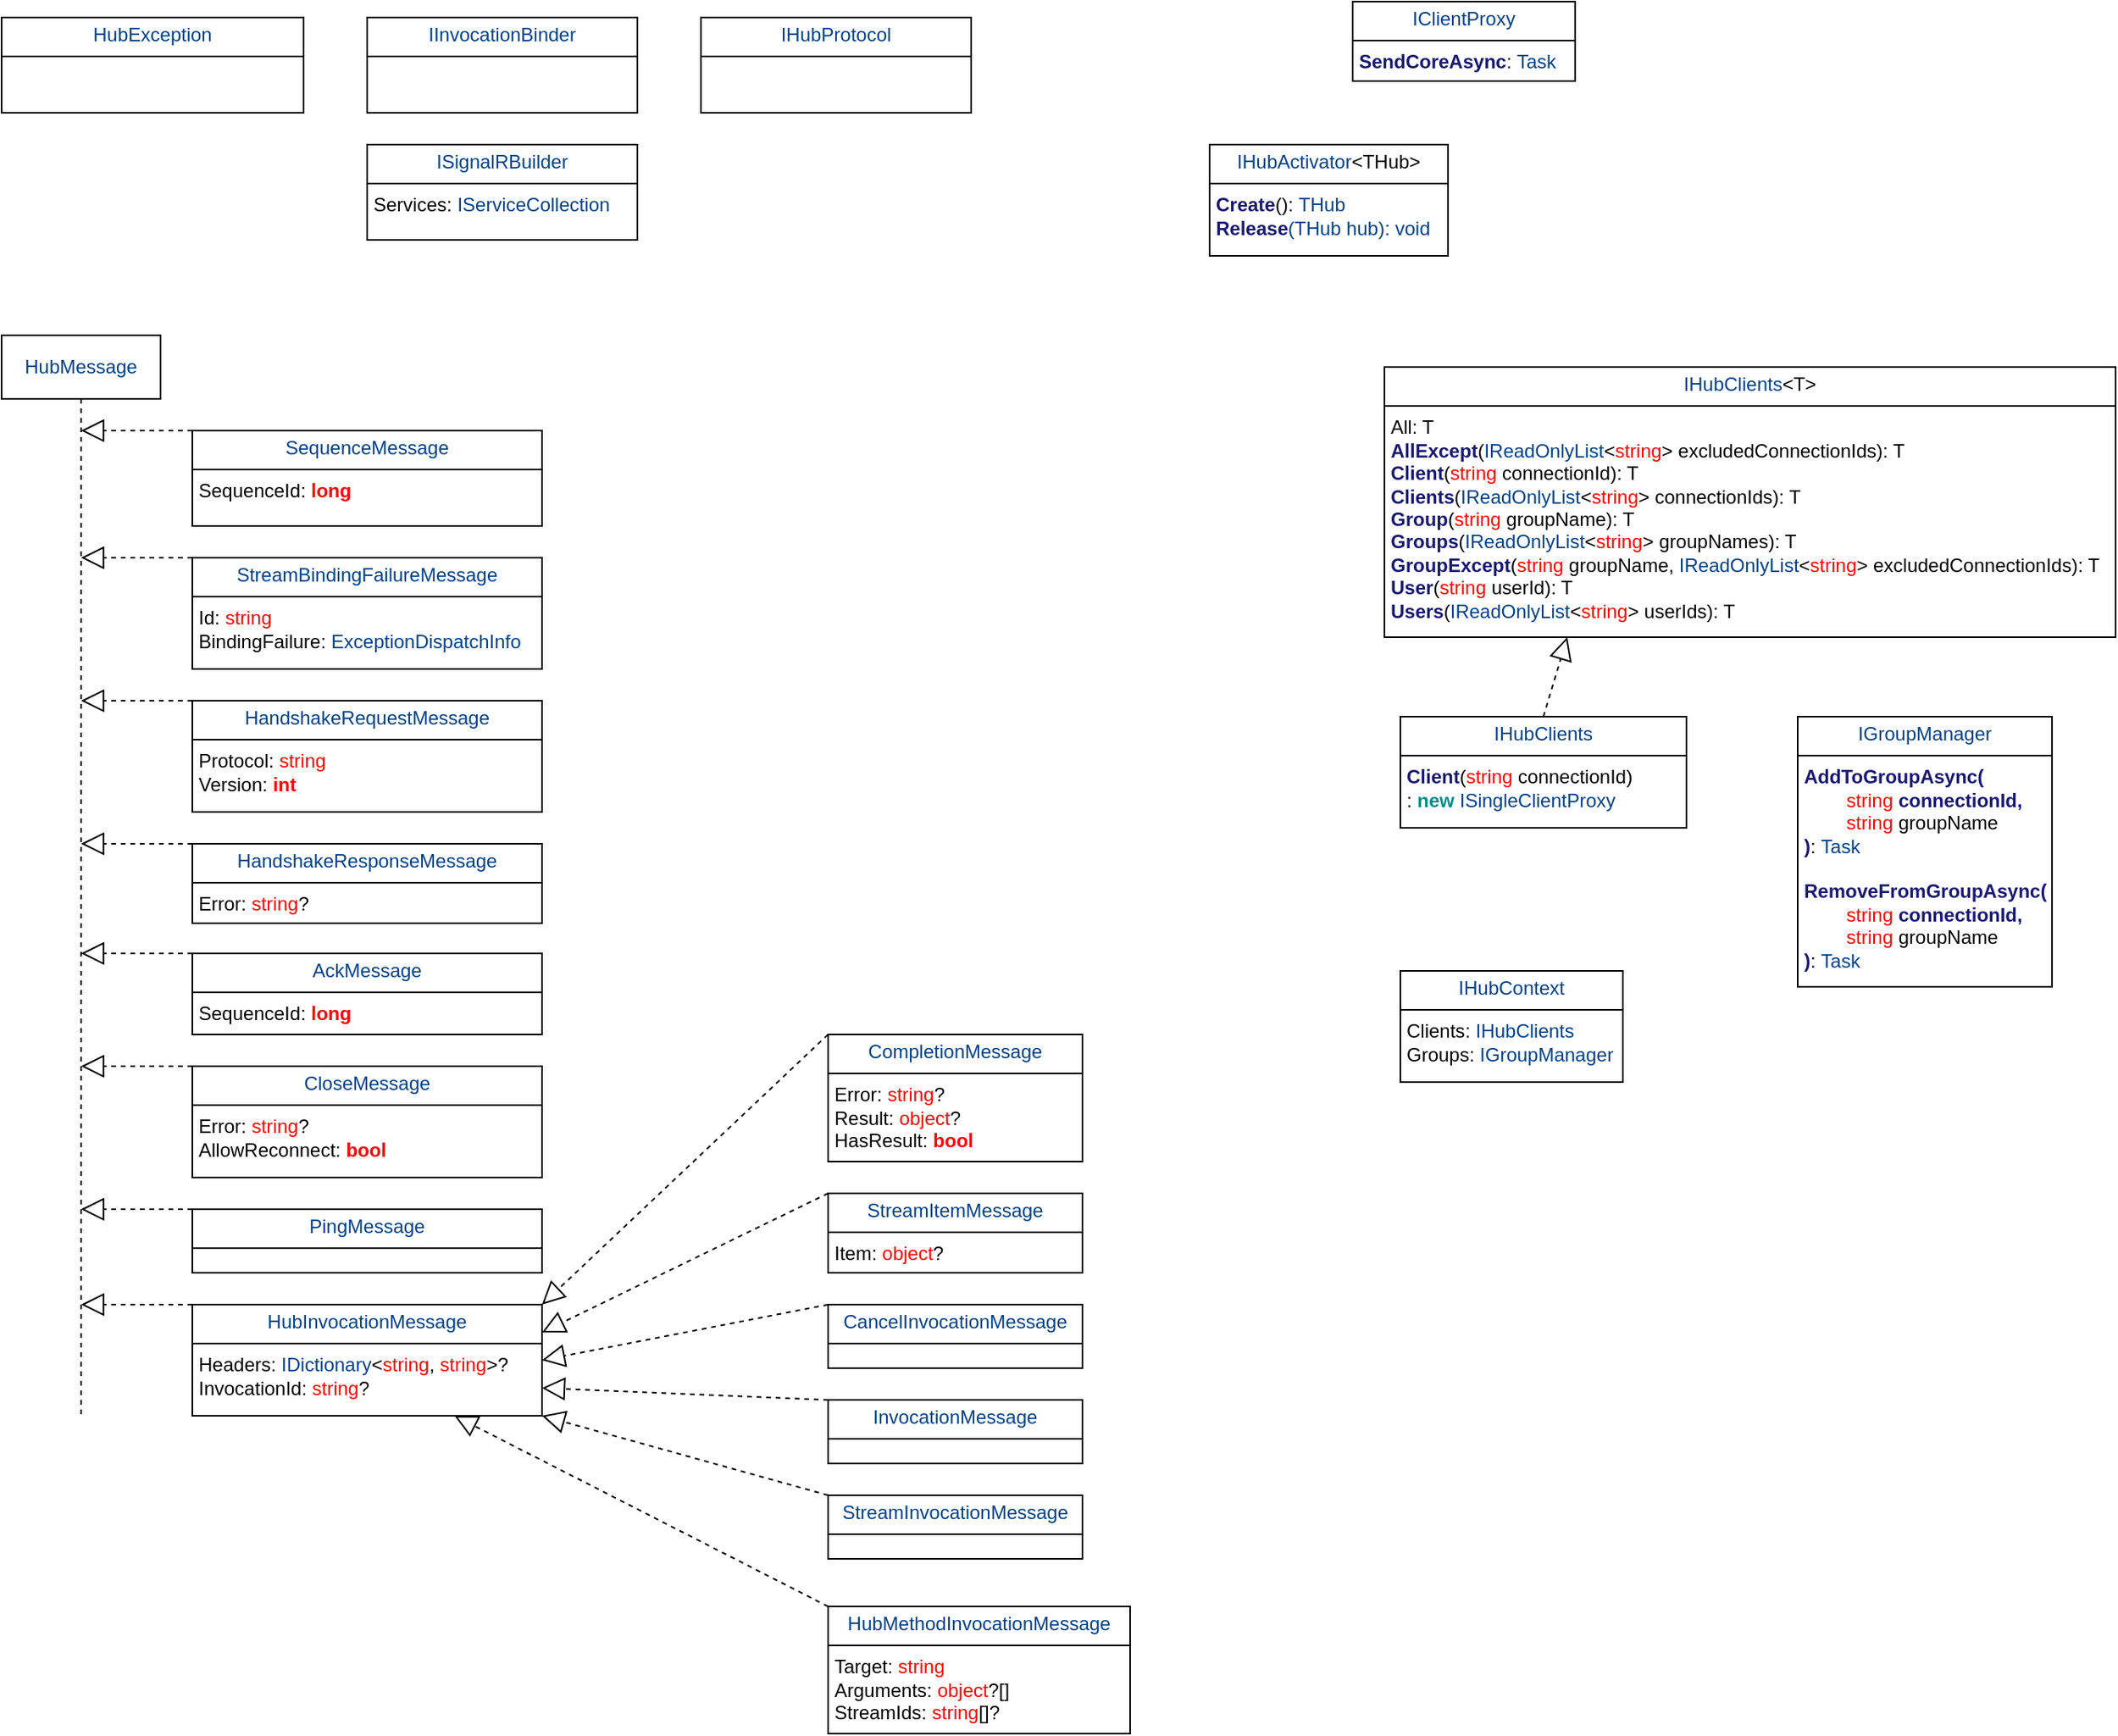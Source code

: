 <mxfile version="27.2.0">
  <diagram name="Страница — 1" id="9Awgk2yUdwYQPF8Ku4Ji">
    <mxGraphModel dx="733" dy="324" grid="1" gridSize="10" guides="1" tooltips="1" connect="1" arrows="1" fold="1" page="1" pageScale="1" pageWidth="827" pageHeight="1169" math="0" shadow="0">
      <root>
        <mxCell id="0" />
        <mxCell id="1" parent="0" />
        <mxCell id="z4W9p2VvrfBTkmwPdtWf-1" value="&lt;p style=&quot;margin:0px;margin-top:4px;text-align:center;&quot;&gt;&lt;span style=&quot;color: rgb(0, 64, 133); background-color: transparent; text-align: left;&quot;&gt;HubException&lt;/span&gt;&lt;/p&gt;&lt;hr size=&quot;1&quot; style=&quot;border-style:solid;&quot;&gt;&lt;p style=&quot;margin:0px;margin-left:4px;&quot;&gt;&lt;br&gt;&lt;/p&gt;" style="verticalAlign=top;align=left;overflow=fill;html=1;whiteSpace=wrap;" vertex="1" parent="1">
          <mxGeometry x="40" y="40" width="190" height="60" as="geometry" />
        </mxCell>
        <mxCell id="z4W9p2VvrfBTkmwPdtWf-2" value="&lt;p style=&quot;margin:0px;margin-top:4px;text-align:center;&quot;&gt;&lt;span style=&quot;color: rgb(0, 64, 133); background-color: transparent; text-align: left;&quot;&gt;IInvocationBinder&lt;/span&gt;&lt;/p&gt;&lt;hr size=&quot;1&quot; style=&quot;border-style:solid;&quot;&gt;&lt;p style=&quot;margin:0px;margin-left:4px;&quot;&gt;&lt;br&gt;&lt;/p&gt;" style="verticalAlign=top;align=left;overflow=fill;html=1;whiteSpace=wrap;" vertex="1" parent="1">
          <mxGeometry x="270" y="40" width="170" height="60" as="geometry" />
        </mxCell>
        <mxCell id="z4W9p2VvrfBTkmwPdtWf-3" value="&lt;p style=&quot;margin:0px;margin-top:4px;text-align:center;&quot;&gt;&lt;span style=&quot;color: rgb(0, 64, 133); background-color: transparent; text-align: left;&quot;&gt;ISignalRBuilder&lt;/span&gt;&lt;/p&gt;&lt;hr size=&quot;1&quot; style=&quot;border-style:solid;&quot;&gt;&lt;p style=&quot;margin:0px;margin-left:4px;&quot;&gt;Services:&amp;nbsp;&lt;span style=&quot;color: rgb(0, 64, 133); background-color: transparent;&quot;&gt;IServiceCollection&lt;/span&gt;&lt;/p&gt;" style="verticalAlign=top;align=left;overflow=fill;html=1;whiteSpace=wrap;" vertex="1" parent="1">
          <mxGeometry x="270" y="120" width="170" height="60" as="geometry" />
        </mxCell>
        <mxCell id="z4W9p2VvrfBTkmwPdtWf-7" value="&lt;p style=&quot;margin:0px;margin-top:4px;text-align:center;&quot;&gt;&lt;span style=&quot;color: rgb(0, 64, 133);&quot;&gt;CancelInvocationMessage&lt;/span&gt;&lt;/p&gt;&lt;hr size=&quot;1&quot; style=&quot;border-style:solid;&quot;&gt;&lt;p style=&quot;margin:0px;margin-left:4px;&quot;&gt;&lt;br&gt;&lt;/p&gt;" style="verticalAlign=top;align=left;overflow=fill;html=1;whiteSpace=wrap;" vertex="1" parent="1">
          <mxGeometry x="560" y="850" width="160" height="40" as="geometry" />
        </mxCell>
        <mxCell id="z4W9p2VvrfBTkmwPdtWf-15" value="&lt;p style=&quot;margin:0px;margin-top:4px;text-align:center;&quot;&gt;&lt;span style=&quot;color: rgb(0, 64, 133);&quot;&gt;HandshakeRequestMessage&lt;/span&gt;&lt;/p&gt;&lt;hr size=&quot;1&quot; style=&quot;border-style:solid;&quot;&gt;&lt;p style=&quot;margin:0px;margin-left:4px;&quot;&gt;&lt;span style=&quot;background-color: transparent; color: light-dark(rgb(0, 0, 0), rgb(255, 255, 255));&quot;&gt;Protocol&lt;/span&gt;:&amp;nbsp;&lt;span style=&quot;background-color: transparent; color: rgb(255, 0, 0);&quot;&gt;string&lt;/span&gt;&lt;/p&gt;&lt;p style=&quot;margin:0px;margin-left:4px;&quot;&gt;&lt;span style=&quot;background-color: transparent; color: light-dark(rgb(0, 0, 0), rgb(255, 255, 255));&quot;&gt;Version&lt;/span&gt;:&amp;nbsp;&lt;span style=&quot;color: rgb(255, 0, 0); font-weight: bold; background-color: transparent;&quot;&gt;int&lt;/span&gt;&lt;/p&gt;" style="verticalAlign=top;align=left;overflow=fill;html=1;whiteSpace=wrap;" vertex="1" parent="1">
          <mxGeometry x="160" y="470" width="220" height="70" as="geometry" />
        </mxCell>
        <mxCell id="z4W9p2VvrfBTkmwPdtWf-17" value="&lt;p style=&quot;margin:0px;margin-top:4px;text-align:center;&quot;&gt;&lt;span style=&quot;color: rgb(0, 64, 133);&quot;&gt;HandshakeResponseMessage&lt;/span&gt;&lt;/p&gt;&lt;hr size=&quot;1&quot; style=&quot;border-style:solid;&quot;&gt;&lt;p style=&quot;margin:0px;margin-left:4px;&quot;&gt;&lt;span style=&quot;background-color: transparent; color: light-dark(rgb(0, 0, 0), rgb(255, 255, 255));&quot;&gt;Error&lt;/span&gt;:&amp;nbsp;&lt;span style=&quot;background-color: transparent; color: rgb(255, 0, 0);&quot;&gt;string&lt;/span&gt;&lt;span style=&quot;background-color: transparent; color: light-dark(rgb(0, 0, 0), rgb(255, 255, 255));&quot;&gt;?&lt;/span&gt;&lt;/p&gt;&lt;p style=&quot;margin:0px;margin-left:4px;&quot;&gt;&lt;br&gt;&lt;/p&gt;" style="verticalAlign=top;align=left;overflow=fill;html=1;whiteSpace=wrap;" vertex="1" parent="1">
          <mxGeometry x="160" y="560" width="220" height="50" as="geometry" />
        </mxCell>
        <mxCell id="z4W9p2VvrfBTkmwPdtWf-19" value="&lt;p style=&quot;margin:0px;margin-top:4px;text-align:center;&quot;&gt;&lt;span style=&quot;color: rgb(0, 64, 133);&quot;&gt;HubMethodInvocationMessage&lt;/span&gt;&lt;/p&gt;&lt;hr size=&quot;1&quot; style=&quot;border-style:solid;&quot;&gt;&lt;p style=&quot;margin:0px;margin-left:4px;&quot;&gt;Target:&amp;nbsp;&lt;span style=&quot;color: rgb(255, 0, 0); background-color: transparent;&quot;&gt;string&lt;/span&gt;&lt;/p&gt;&lt;p style=&quot;margin:0px;margin-left:4px;&quot;&gt;&lt;span style=&quot;background-color: transparent;&quot;&gt;&lt;font style=&quot;color: rgb(0, 0, 0);&quot;&gt;Arguments:&amp;nbsp;&lt;/font&gt;&lt;/span&gt;&lt;span style=&quot;background-color: transparent; color: rgb(255, 0, 0);&quot;&gt;object&lt;/span&gt;&lt;span style=&quot;background-color: transparent; color: light-dark(rgb(0, 0, 0), rgb(255, 255, 255));&quot;&gt;?[]&lt;/span&gt;&lt;/p&gt;&lt;p style=&quot;margin:0px;margin-left:4px;&quot;&gt;StreamIds:&amp;nbsp;&lt;span style=&quot;background-color: transparent; color: light-dark(rgb(0, 0, 0), rgb(255, 255, 255));&quot;&gt;&lt;/span&gt;&lt;span style=&quot;background-color: transparent; color: rgb(255, 0, 0);&quot;&gt;string&lt;/span&gt;&lt;span style=&quot;background-color: transparent; color: light-dark(rgb(0, 0, 0), rgb(255, 255, 255));&quot;&gt;[]?&lt;/span&gt;&lt;/p&gt;" style="verticalAlign=top;align=left;overflow=fill;html=1;whiteSpace=wrap;" vertex="1" parent="1">
          <mxGeometry x="560" y="1040" width="190" height="80" as="geometry" />
        </mxCell>
        <mxCell id="z4W9p2VvrfBTkmwPdtWf-21" value="&lt;p style=&quot;margin:0px;margin-top:4px;text-align:center;&quot;&gt;&lt;span style=&quot;color: rgb(0, 64, 133);&quot;&gt;InvocationMessage&lt;/span&gt;&lt;/p&gt;&lt;hr size=&quot;1&quot; style=&quot;border-style:solid;&quot;&gt;&lt;p style=&quot;margin:0px;margin-left:4px;&quot;&gt;&lt;br&gt;&lt;/p&gt;" style="verticalAlign=top;align=left;overflow=fill;html=1;whiteSpace=wrap;" vertex="1" parent="1">
          <mxGeometry x="560" y="910" width="160" height="40" as="geometry" />
        </mxCell>
        <mxCell id="z4W9p2VvrfBTkmwPdtWf-27" value="&lt;p style=&quot;margin:0px;margin-top:4px;text-align:center;&quot;&gt;&lt;span style=&quot;color: rgb(0, 64, 133);&quot;&gt;SequenceMessage&lt;/span&gt;&lt;/p&gt;&lt;hr size=&quot;1&quot; style=&quot;border-style:solid;&quot;&gt;&lt;p style=&quot;margin:0px;margin-left:4px;&quot;&gt;&lt;span style=&quot;background-color: transparent; color: light-dark(rgb(0, 0, 0), rgb(255, 255, 255));&quot;&gt;SequenceId&lt;/span&gt;:&amp;nbsp;&lt;span style=&quot;color: rgb(255, 0, 0); font-weight: bold; background-color: transparent;&quot;&gt;long&lt;/span&gt;&lt;/p&gt;&lt;p style=&quot;margin:0px;margin-left:4px;&quot;&gt;&lt;br&gt;&lt;/p&gt;" style="verticalAlign=top;align=left;overflow=fill;html=1;whiteSpace=wrap;" vertex="1" parent="1">
          <mxGeometry x="160" y="300" width="220" height="60" as="geometry" />
        </mxCell>
        <mxCell id="z4W9p2VvrfBTkmwPdtWf-28" value="&lt;span style=&quot;color: rgb(0, 64, 133);&quot;&gt;HubMessage&lt;/span&gt;" style="shape=umlLifeline;perimeter=lifelinePerimeter;whiteSpace=wrap;html=1;container=1;dropTarget=0;collapsible=0;recursiveResize=0;outlineConnect=0;portConstraint=eastwest;newEdgeStyle={&quot;curved&quot;:0,&quot;rounded&quot;:0};" vertex="1" parent="1">
          <mxGeometry x="40" y="240" width="100" height="680" as="geometry" />
        </mxCell>
        <mxCell id="z4W9p2VvrfBTkmwPdtWf-29" value="" style="endArrow=block;dashed=1;endFill=0;endSize=12;html=1;rounded=0;exitX=0;exitY=0;exitDx=0;exitDy=0;" edge="1" parent="1" source="z4W9p2VvrfBTkmwPdtWf-27" target="z4W9p2VvrfBTkmwPdtWf-28">
          <mxGeometry width="160" relative="1" as="geometry">
            <mxPoint x="320" y="510" as="sourcePoint" />
            <mxPoint x="480" y="510" as="targetPoint" />
          </mxGeometry>
        </mxCell>
        <mxCell id="z4W9p2VvrfBTkmwPdtWf-30" value="&lt;p style=&quot;margin:0px;margin-top:4px;text-align:center;&quot;&gt;&lt;span style=&quot;color: rgb(0, 64, 133);&quot;&gt;StreamBindingFailureMessage&lt;/span&gt;&lt;/p&gt;&lt;hr size=&quot;1&quot; style=&quot;border-style:solid;&quot;&gt;&lt;p style=&quot;margin:0px;margin-left:4px;&quot;&gt;&lt;span style=&quot;background-color: transparent; color: light-dark(rgb(0, 0, 0), rgb(255, 255, 255));&quot;&gt;Id&lt;/span&gt;:&amp;nbsp;&lt;span style=&quot;color: rgb(255, 0, 0); background-color: transparent;&quot;&gt;string&lt;/span&gt;&lt;/p&gt;&lt;p style=&quot;margin:0px;margin-left:4px;&quot;&gt;BindingFailure:&amp;nbsp;&lt;span style=&quot;color: rgb(0, 64, 133); background-color: transparent;&quot;&gt;ExceptionDispatchInfo&lt;/span&gt;&lt;/p&gt;" style="verticalAlign=top;align=left;overflow=fill;html=1;whiteSpace=wrap;" vertex="1" parent="1">
          <mxGeometry x="160" y="380" width="220" height="70" as="geometry" />
        </mxCell>
        <mxCell id="z4W9p2VvrfBTkmwPdtWf-31" value="" style="endArrow=block;dashed=1;endFill=0;endSize=12;html=1;rounded=0;exitX=0;exitY=0;exitDx=0;exitDy=0;" edge="1" parent="1" source="z4W9p2VvrfBTkmwPdtWf-30" target="z4W9p2VvrfBTkmwPdtWf-28">
          <mxGeometry width="160" relative="1" as="geometry">
            <mxPoint x="50" y="460" as="sourcePoint" />
            <mxPoint x="-20" y="460" as="targetPoint" />
          </mxGeometry>
        </mxCell>
        <mxCell id="z4W9p2VvrfBTkmwPdtWf-33" value="&lt;p style=&quot;margin:0px;margin-top:4px;text-align:center;&quot;&gt;&lt;span style=&quot;color: rgb(0, 64, 133);&quot;&gt;StreamInvocationMessage&lt;/span&gt;&lt;/p&gt;&lt;hr size=&quot;1&quot; style=&quot;border-style:solid;&quot;&gt;&lt;p style=&quot;margin:0px;margin-left:4px;&quot;&gt;&lt;br&gt;&lt;/p&gt;" style="verticalAlign=top;align=left;overflow=fill;html=1;whiteSpace=wrap;" vertex="1" parent="1">
          <mxGeometry x="560" y="970" width="160" height="40" as="geometry" />
        </mxCell>
        <mxCell id="z4W9p2VvrfBTkmwPdtWf-35" value="&lt;p style=&quot;margin:0px;margin-top:4px;text-align:center;&quot;&gt;&lt;span style=&quot;color: rgb(0, 64, 133);&quot;&gt;StreamItemMessage&lt;/span&gt;&lt;/p&gt;&lt;hr size=&quot;1&quot; style=&quot;border-style:solid;&quot;&gt;&lt;p style=&quot;margin:0px;margin-left:4px;&quot;&gt;&lt;span style=&quot;background-color: transparent; color: light-dark(rgb(0, 0, 0), rgb(255, 255, 255));&quot;&gt;Item&lt;/span&gt;:&amp;nbsp;&lt;span style=&quot;background-color: transparent; color: rgb(255, 0, 0);&quot;&gt;object&lt;/span&gt;&lt;span style=&quot;background-color: transparent; color: light-dark(rgb(0, 0, 0), rgb(255, 255, 255));&quot;&gt;?&lt;/span&gt;&lt;/p&gt;&lt;p style=&quot;margin:0px;margin-left:4px;&quot;&gt;&lt;br&gt;&lt;/p&gt;" style="verticalAlign=top;align=left;overflow=fill;html=1;whiteSpace=wrap;" vertex="1" parent="1">
          <mxGeometry x="560" y="780" width="160" height="50" as="geometry" />
        </mxCell>
        <mxCell id="z4W9p2VvrfBTkmwPdtWf-37" value="" style="endArrow=block;dashed=1;endFill=0;endSize=12;html=1;rounded=0;exitX=0;exitY=0;exitDx=0;exitDy=0;" edge="1" parent="1" source="z4W9p2VvrfBTkmwPdtWf-15" target="z4W9p2VvrfBTkmwPdtWf-28">
          <mxGeometry width="160" relative="1" as="geometry">
            <mxPoint x="60" y="580" as="sourcePoint" />
            <mxPoint x="-10" y="580" as="targetPoint" />
          </mxGeometry>
        </mxCell>
        <mxCell id="z4W9p2VvrfBTkmwPdtWf-38" value="" style="endArrow=block;dashed=1;endFill=0;endSize=12;html=1;rounded=0;exitX=0;exitY=0;exitDx=0;exitDy=0;" edge="1" parent="1" source="z4W9p2VvrfBTkmwPdtWf-17" target="z4W9p2VvrfBTkmwPdtWf-28">
          <mxGeometry width="160" relative="1" as="geometry">
            <mxPoint x="30" y="600" as="sourcePoint" />
            <mxPoint x="-40" y="600" as="targetPoint" />
          </mxGeometry>
        </mxCell>
        <mxCell id="z4W9p2VvrfBTkmwPdtWf-39" value="&lt;p style=&quot;margin:0px;margin-top:4px;text-align:center;&quot;&gt;&lt;span style=&quot;color: rgb(0, 64, 133); background-color: transparent; text-align: left;&quot;&gt;AckMessage&lt;/span&gt;&lt;/p&gt;&lt;hr size=&quot;1&quot; style=&quot;border-style:solid;&quot;&gt;&lt;p style=&quot;margin:0px;margin-left:4px;&quot;&gt;&lt;span style=&quot;background-color: transparent; color: light-dark(rgb(0, 0, 0), rgb(255, 255, 255));&quot;&gt;SequenceId&lt;/span&gt;:&amp;nbsp;&lt;span style=&quot;color: rgb(255, 0, 0); font-weight: bold; background-color: transparent;&quot;&gt;long&lt;/span&gt;&lt;/p&gt;" style="verticalAlign=top;align=left;overflow=fill;html=1;whiteSpace=wrap;" vertex="1" parent="1">
          <mxGeometry x="160" y="629" width="220" height="51" as="geometry" />
        </mxCell>
        <mxCell id="z4W9p2VvrfBTkmwPdtWf-40" value="" style="endArrow=block;dashed=1;endFill=0;endSize=12;html=1;rounded=0;exitX=0;exitY=0;exitDx=0;exitDy=0;" edge="1" parent="1" source="z4W9p2VvrfBTkmwPdtWf-39" target="z4W9p2VvrfBTkmwPdtWf-28">
          <mxGeometry width="160" relative="1" as="geometry">
            <mxPoint x="-20" y="650" as="sourcePoint" />
            <mxPoint x="-90" y="650" as="targetPoint" />
          </mxGeometry>
        </mxCell>
        <mxCell id="z4W9p2VvrfBTkmwPdtWf-41" value="&lt;p style=&quot;margin:0px;margin-top:4px;text-align:center;&quot;&gt;&lt;span style=&quot;color: rgb(0, 64, 133);&quot;&gt;CloseMessage&lt;/span&gt;&lt;/p&gt;&lt;hr size=&quot;1&quot; style=&quot;border-style:solid;&quot;&gt;&lt;p style=&quot;margin:0px;margin-left:4px;&quot;&gt;Error:&amp;nbsp;&lt;span style=&quot;background-color: transparent; color: rgb(255, 0, 0);&quot;&gt;string&lt;/span&gt;&lt;span style=&quot;background-color: transparent; color: light-dark(rgb(0, 0, 0), rgb(255, 255, 255));&quot;&gt;?&lt;/span&gt;&lt;/p&gt;&lt;p style=&quot;margin:0px;margin-left:4px;&quot;&gt;AllowReconnect:&amp;nbsp;&lt;span style=&quot;background-color: transparent; color: light-dark(rgb(0, 0, 0), rgb(255, 255, 255));&quot;&gt;&lt;/span&gt;&lt;span style=&quot;color: rgb(255, 0, 0); font-weight: bold; background-color: transparent;&quot;&gt;bool&lt;/span&gt;&lt;/p&gt;" style="verticalAlign=top;align=left;overflow=fill;html=1;whiteSpace=wrap;" vertex="1" parent="1">
          <mxGeometry x="160" y="700" width="220" height="70" as="geometry" />
        </mxCell>
        <mxCell id="z4W9p2VvrfBTkmwPdtWf-42" value="" style="endArrow=block;dashed=1;endFill=0;endSize=12;html=1;rounded=0;exitX=0;exitY=0;exitDx=0;exitDy=0;" edge="1" parent="1" source="z4W9p2VvrfBTkmwPdtWf-41" target="z4W9p2VvrfBTkmwPdtWf-28">
          <mxGeometry width="160" relative="1" as="geometry">
            <mxPoint x="30" y="770" as="sourcePoint" />
            <mxPoint x="-40" y="770" as="targetPoint" />
          </mxGeometry>
        </mxCell>
        <mxCell id="z4W9p2VvrfBTkmwPdtWf-43" value="&lt;p style=&quot;margin:0px;margin-top:4px;text-align:center;&quot;&gt;&lt;span style=&quot;color: rgb(0, 64, 133);&quot;&gt;PingMessage&lt;/span&gt;&lt;/p&gt;&lt;hr size=&quot;1&quot; style=&quot;border-style:solid;&quot;&gt;&lt;p style=&quot;margin:0px;margin-left:4px;&quot;&gt;&lt;br&gt;&lt;/p&gt;" style="verticalAlign=top;align=left;overflow=fill;html=1;whiteSpace=wrap;" vertex="1" parent="1">
          <mxGeometry x="160" y="790" width="220" height="40" as="geometry" />
        </mxCell>
        <mxCell id="z4W9p2VvrfBTkmwPdtWf-44" value="" style="endArrow=block;dashed=1;endFill=0;endSize=12;html=1;rounded=0;exitX=0;exitY=0;exitDx=0;exitDy=0;" edge="1" parent="1" source="z4W9p2VvrfBTkmwPdtWf-43" target="z4W9p2VvrfBTkmwPdtWf-28">
          <mxGeometry width="160" relative="1" as="geometry">
            <mxPoint y="810" as="sourcePoint" />
            <mxPoint x="100" y="790" as="targetPoint" />
          </mxGeometry>
        </mxCell>
        <mxCell id="z4W9p2VvrfBTkmwPdtWf-46" value="&lt;p style=&quot;margin:0px;margin-top:4px;text-align:center;&quot;&gt;&lt;span style=&quot;color: rgb(0, 64, 133);&quot;&gt;HubInvocationMessage&lt;/span&gt;&lt;/p&gt;&lt;hr size=&quot;1&quot; style=&quot;border-style:solid;&quot;&gt;&lt;p style=&quot;margin:0px;margin-left:4px;&quot;&gt;Headers:&amp;nbsp;&lt;span style=&quot;background-color: transparent; color: rgb(0, 64, 133);&quot;&gt;IDictionary&lt;/span&gt;&lt;span style=&quot;background-color: transparent; color: light-dark(rgb(0, 0, 0), rgb(255, 255, 255));&quot;&gt;&amp;lt;&lt;/span&gt;&lt;span style=&quot;background-color: transparent; color: rgb(255, 0, 0);&quot;&gt;string&lt;/span&gt;&lt;span style=&quot;background-color: transparent; color: light-dark(rgb(0, 0, 0), rgb(255, 255, 255));&quot;&gt;, &lt;/span&gt;&lt;span style=&quot;background-color: transparent; color: rgb(255, 0, 0);&quot;&gt;string&lt;/span&gt;&lt;span style=&quot;background-color: transparent; color: light-dark(rgb(0, 0, 0), rgb(255, 255, 255));&quot;&gt;&amp;gt;?&lt;/span&gt;&lt;/p&gt;&lt;p style=&quot;margin:0px;margin-left:4px;&quot;&gt;InvocationId:&amp;nbsp;&lt;span style=&quot;background-color: transparent; color: light-dark(rgb(0, 0, 0), rgb(255, 255, 255));&quot;&gt;&lt;/span&gt;&lt;span style=&quot;background-color: transparent; color: rgb(255, 0, 0);&quot;&gt;string&lt;/span&gt;&lt;span style=&quot;background-color: transparent; color: light-dark(rgb(0, 0, 0), rgb(255, 255, 255));&quot;&gt;?&lt;/span&gt;&lt;/p&gt;" style="verticalAlign=top;align=left;overflow=fill;html=1;whiteSpace=wrap;" vertex="1" parent="1">
          <mxGeometry x="160" y="850" width="220" height="70" as="geometry" />
        </mxCell>
        <mxCell id="z4W9p2VvrfBTkmwPdtWf-47" value="" style="endArrow=block;dashed=1;endFill=0;endSize=12;html=1;rounded=0;exitX=0;exitY=0;exitDx=0;exitDy=0;" edge="1" parent="1" source="z4W9p2VvrfBTkmwPdtWf-46" target="z4W9p2VvrfBTkmwPdtWf-28">
          <mxGeometry width="160" relative="1" as="geometry">
            <mxPoint x="160" y="1010" as="sourcePoint" />
            <mxPoint x="90" y="1010" as="targetPoint" />
          </mxGeometry>
        </mxCell>
        <mxCell id="z4W9p2VvrfBTkmwPdtWf-48" value="&lt;p style=&quot;margin:0px;margin-top:4px;text-align:center;&quot;&gt;&lt;span style=&quot;color: rgb(0, 64, 133);&quot;&gt;CompletionMessage&lt;/span&gt;&lt;/p&gt;&lt;hr size=&quot;1&quot; style=&quot;border-style:solid;&quot;&gt;&lt;p style=&quot;margin:0px;margin-left:4px;&quot;&gt;Error:&amp;nbsp;&lt;span style=&quot;background-color: transparent; color: rgb(255, 0, 0);&quot;&gt;string&lt;/span&gt;&lt;span style=&quot;background-color: transparent; color: light-dark(rgb(0, 0, 0), rgb(255, 255, 255));&quot;&gt;?&lt;/span&gt;&lt;/p&gt;&lt;p style=&quot;margin:0px;margin-left:4px;&quot;&gt;Result:&amp;nbsp;&lt;span style=&quot;background-color: transparent; color: light-dark(rgb(0, 0, 0), rgb(255, 255, 255));&quot;&gt;&lt;/span&gt;&lt;span style=&quot;background-color: transparent; color: rgb(255, 0, 0);&quot;&gt;object&lt;/span&gt;&lt;span style=&quot;background-color: transparent; color: light-dark(rgb(0, 0, 0), rgb(255, 255, 255));&quot;&gt;?&lt;/span&gt;&lt;/p&gt;&lt;p style=&quot;margin:0px;margin-left:4px;&quot;&gt;HasResult:&amp;nbsp;&lt;span style=&quot;background-color: transparent; color: light-dark(rgb(0, 0, 0), rgb(255, 255, 255));&quot;&gt;&lt;/span&gt;&lt;span style=&quot;color: rgb(255, 0, 0); font-weight: bold; background-color: transparent;&quot;&gt;bool&lt;/span&gt;&lt;/p&gt;" style="verticalAlign=top;align=left;overflow=fill;html=1;whiteSpace=wrap;" vertex="1" parent="1">
          <mxGeometry x="560" y="680" width="160" height="80" as="geometry" />
        </mxCell>
        <mxCell id="z4W9p2VvrfBTkmwPdtWf-49" value="" style="endArrow=block;dashed=1;endFill=0;endSize=12;html=1;rounded=0;exitX=0;exitY=0;exitDx=0;exitDy=0;entryX=1;entryY=0;entryDx=0;entryDy=0;" edge="1" parent="1" source="z4W9p2VvrfBTkmwPdtWf-48" target="z4W9p2VvrfBTkmwPdtWf-46">
          <mxGeometry width="160" relative="1" as="geometry">
            <mxPoint x="600" y="700" as="sourcePoint" />
            <mxPoint x="530" y="700" as="targetPoint" />
          </mxGeometry>
        </mxCell>
        <mxCell id="z4W9p2VvrfBTkmwPdtWf-50" value="" style="endArrow=block;dashed=1;endFill=0;endSize=12;html=1;rounded=0;exitX=0;exitY=0;exitDx=0;exitDy=0;entryX=1;entryY=0.25;entryDx=0;entryDy=0;" edge="1" parent="1" source="z4W9p2VvrfBTkmwPdtWf-35" target="z4W9p2VvrfBTkmwPdtWf-46">
          <mxGeometry width="160" relative="1" as="geometry">
            <mxPoint x="630" y="900" as="sourcePoint" />
            <mxPoint x="450" y="1070" as="targetPoint" />
          </mxGeometry>
        </mxCell>
        <mxCell id="z4W9p2VvrfBTkmwPdtWf-51" value="" style="endArrow=block;dashed=1;endFill=0;endSize=12;html=1;rounded=0;exitX=0;exitY=0;exitDx=0;exitDy=0;entryX=1;entryY=0.5;entryDx=0;entryDy=0;" edge="1" parent="1" source="z4W9p2VvrfBTkmwPdtWf-7" target="z4W9p2VvrfBTkmwPdtWf-46">
          <mxGeometry width="160" relative="1" as="geometry">
            <mxPoint x="640" y="950" as="sourcePoint" />
            <mxPoint x="460" y="1020" as="targetPoint" />
          </mxGeometry>
        </mxCell>
        <mxCell id="z4W9p2VvrfBTkmwPdtWf-52" value="" style="endArrow=block;dashed=1;endFill=0;endSize=12;html=1;rounded=0;exitX=0;exitY=0;exitDx=0;exitDy=0;entryX=1;entryY=0.75;entryDx=0;entryDy=0;" edge="1" parent="1" source="z4W9p2VvrfBTkmwPdtWf-21" target="z4W9p2VvrfBTkmwPdtWf-46">
          <mxGeometry width="160" relative="1" as="geometry">
            <mxPoint x="610" y="970" as="sourcePoint" />
            <mxPoint x="430" y="988" as="targetPoint" />
          </mxGeometry>
        </mxCell>
        <mxCell id="z4W9p2VvrfBTkmwPdtWf-53" value="" style="endArrow=block;dashed=1;endFill=0;endSize=12;html=1;rounded=0;exitX=0;exitY=0;exitDx=0;exitDy=0;entryX=1;entryY=1;entryDx=0;entryDy=0;" edge="1" parent="1" source="z4W9p2VvrfBTkmwPdtWf-33" target="z4W9p2VvrfBTkmwPdtWf-46">
          <mxGeometry width="160" relative="1" as="geometry">
            <mxPoint x="580" y="1025" as="sourcePoint" />
            <mxPoint x="400" y="1000" as="targetPoint" />
          </mxGeometry>
        </mxCell>
        <mxCell id="z4W9p2VvrfBTkmwPdtWf-54" value="" style="endArrow=block;dashed=1;endFill=0;endSize=12;html=1;rounded=0;exitX=0;exitY=0;exitDx=0;exitDy=0;entryX=0.75;entryY=1;entryDx=0;entryDy=0;" edge="1" parent="1" source="z4W9p2VvrfBTkmwPdtWf-19" target="z4W9p2VvrfBTkmwPdtWf-46">
          <mxGeometry width="160" relative="1" as="geometry">
            <mxPoint x="530" y="1160" as="sourcePoint" />
            <mxPoint x="350" y="1110" as="targetPoint" />
          </mxGeometry>
        </mxCell>
        <mxCell id="z4W9p2VvrfBTkmwPdtWf-55" value="&lt;p style=&quot;margin:0px;margin-top:4px;text-align:center;&quot;&gt;&lt;span style=&quot;color: rgb(0, 64, 133);&quot;&gt;IHubProtocol&lt;/span&gt;&lt;/p&gt;&lt;hr size=&quot;1&quot; style=&quot;border-style:solid;&quot;&gt;&lt;p style=&quot;margin:0px;margin-left:4px;&quot;&gt;&lt;br&gt;&lt;/p&gt;" style="verticalAlign=top;align=left;overflow=fill;html=1;whiteSpace=wrap;" vertex="1" parent="1">
          <mxGeometry x="480" y="40" width="170" height="60" as="geometry" />
        </mxCell>
        <mxCell id="z4W9p2VvrfBTkmwPdtWf-56" value="&lt;p style=&quot;margin:0px;margin-top:4px;text-align:center;&quot;&gt;&lt;span style=&quot;color: rgb(0, 64, 133);&quot;&gt;IClientProxy&lt;/span&gt;&lt;/p&gt;&lt;hr size=&quot;1&quot; style=&quot;border-style:solid;&quot;&gt;&lt;p style=&quot;margin:0px;margin-left:4px;&quot;&gt;&lt;span style=&quot;color: rgb(25, 25, 112); font-weight: bold; background-color: transparent;&quot;&gt;SendCoreAsync&lt;/span&gt;:&amp;nbsp;&lt;span style=&quot;color: rgb(0, 64, 133); background-color: transparent;&quot;&gt;Task&lt;/span&gt;&lt;/p&gt;" style="verticalAlign=top;align=left;overflow=fill;html=1;whiteSpace=wrap;" vertex="1" parent="1">
          <mxGeometry x="890" y="30" width="140" height="50" as="geometry" />
        </mxCell>
        <mxCell id="z4W9p2VvrfBTkmwPdtWf-57" value="&lt;p style=&quot;margin:0px;margin-top:4px;text-align:center;&quot;&gt;&lt;span style=&quot;color: rgb(0, 64, 133);&quot;&gt;IGroupManager&lt;/span&gt;&lt;/p&gt;&lt;hr size=&quot;1&quot; style=&quot;border-style:solid;&quot;&gt;&lt;p style=&quot;margin:0px;margin-left:4px;&quot;&gt;&lt;span style=&quot;color: rgb(25, 25, 112); font-weight: bold; background-color: transparent;&quot;&gt;AddToGroupAsync(&lt;/span&gt;&lt;/p&gt;&lt;p style=&quot;margin:0px;margin-left:4px;&quot;&gt;&lt;span style=&quot;color: rgb(25, 25, 112); font-weight: bold; background-color: transparent;&quot;&gt;&lt;span style=&quot;color: rgb(255, 0, 0); font-weight: normal;&quot;&gt;&lt;span style=&quot;white-space: pre;&quot;&gt;&#x9;&lt;/span&gt;string&lt;/span&gt; connectionId,&lt;/span&gt;&lt;/p&gt;&lt;p style=&quot;margin:0px;margin-left:4px;&quot;&gt;&lt;span style=&quot;background-color: transparent; color: rgb(255, 0, 0);&quot;&gt;&lt;span style=&quot;white-space: pre;&quot;&gt;&#x9;&lt;/span&gt;string&lt;/span&gt;&lt;span style=&quot;background-color: transparent; color: light-dark(rgb(0, 0, 0), rgb(255, 255, 255));&quot;&gt; groupName&lt;/span&gt;&lt;/p&gt;&lt;p style=&quot;margin:0px;margin-left:4px;&quot;&gt;&lt;span style=&quot;color: rgb(25, 25, 112); font-weight: bold; background-color: transparent;&quot;&gt;)&lt;/span&gt;:&amp;nbsp;&lt;span style=&quot;color: rgb(0, 64, 133); background-color: transparent;&quot;&gt;Task&lt;/span&gt;&lt;/p&gt;&lt;p style=&quot;margin:0px;margin-left:4px;&quot;&gt;&lt;span style=&quot;color: rgb(0, 64, 133); background-color: transparent;&quot;&gt;&lt;br&gt;&lt;/span&gt;&lt;/p&gt;&lt;p style=&quot;margin: 0px 0px 0px 4px;&quot;&gt;&lt;span style=&quot;color: rgb(25, 25, 112); font-weight: bold; background-color: transparent;&quot;&gt;&lt;span style=&quot;background-color: transparent;&quot;&gt;RemoveFromGroupAsync&lt;/span&gt;(&lt;/span&gt;&lt;/p&gt;&lt;p style=&quot;margin: 0px 0px 0px 4px;&quot;&gt;&lt;span style=&quot;color: rgb(25, 25, 112); font-weight: bold; background-color: transparent;&quot;&gt;&lt;span style=&quot;color: rgb(255, 0, 0); font-weight: normal;&quot;&gt;&lt;span style=&quot;white-space: pre;&quot;&gt;&#x9;&lt;/span&gt;string&lt;/span&gt;&amp;nbsp;connectionId,&lt;/span&gt;&lt;/p&gt;&lt;p style=&quot;margin: 0px 0px 0px 4px;&quot;&gt;&lt;span style=&quot;background-color: transparent; color: rgb(255, 0, 0);&quot;&gt;&lt;span style=&quot;white-space: pre;&quot;&gt;&#x9;&lt;/span&gt;string&lt;/span&gt;&lt;span style=&quot;background-color: transparent; color: light-dark(rgb(0, 0, 0), rgb(255, 255, 255));&quot;&gt;&amp;nbsp;groupName&lt;/span&gt;&lt;/p&gt;&lt;p style=&quot;margin:0px;margin-left:4px;&quot;&gt;&lt;span style=&quot;color: rgb(0, 64, 133); background-color: transparent;&quot;&gt;&lt;/span&gt;&lt;/p&gt;&lt;p style=&quot;margin: 0px 0px 0px 4px;&quot;&gt;&lt;span style=&quot;color: rgb(25, 25, 112); font-weight: bold; background-color: transparent;&quot;&gt;)&lt;/span&gt;:&amp;nbsp;&lt;span style=&quot;color: rgb(0, 64, 133); background-color: transparent;&quot;&gt;Task&lt;/span&gt;&lt;/p&gt;" style="verticalAlign=top;align=left;overflow=fill;html=1;whiteSpace=wrap;" vertex="1" parent="1">
          <mxGeometry x="1170" y="480" width="160" height="170" as="geometry" />
        </mxCell>
        <mxCell id="z4W9p2VvrfBTkmwPdtWf-58" value="&lt;p style=&quot;margin:0px;margin-top:4px;text-align:center;&quot;&gt;&lt;span style=&quot;color: rgb(0, 64, 133);&quot;&gt;IHubActivator&lt;/span&gt;&amp;lt;THub&amp;gt;&lt;/p&gt;&lt;hr size=&quot;1&quot; style=&quot;border-style:solid;&quot;&gt;&lt;p style=&quot;margin:0px;margin-left:4px;&quot;&gt;&lt;span style=&quot;background-color: transparent; color: rgb(25, 25, 112); font-weight: bold;&quot;&gt;Create&lt;/span&gt;&lt;span style=&quot;background-color: transparent; color: light-dark(rgb(0, 0, 0), rgb(255, 255, 255));&quot;&gt;()&lt;/span&gt;:&amp;nbsp;&lt;span style=&quot;color: rgb(0, 64, 133); background-color: transparent;&quot;&gt;THub&lt;/span&gt;&lt;/p&gt;&lt;p style=&quot;margin:0px;margin-left:4px;&quot;&gt;&lt;span style=&quot;color: rgb(0, 64, 133); background-color: transparent;&quot;&gt;&lt;span style=&quot;color: rgb(25, 25, 112); font-weight: bold;&quot;&gt;Release&lt;/span&gt;(THub hub): void&lt;/span&gt;&lt;/p&gt;" style="verticalAlign=top;align=left;overflow=fill;html=1;whiteSpace=wrap;" vertex="1" parent="1">
          <mxGeometry x="800" y="120" width="150" height="70" as="geometry" />
        </mxCell>
        <mxCell id="z4W9p2VvrfBTkmwPdtWf-59" value="&lt;p style=&quot;margin:0px;margin-top:4px;text-align:center;&quot;&gt;&lt;span style=&quot;color: rgb(0, 64, 133);&quot;&gt;IHubClients&lt;/span&gt;&amp;lt;T&amp;gt;&lt;/p&gt;&lt;hr size=&quot;1&quot; style=&quot;border-style:solid;&quot;&gt;&lt;p style=&quot;margin:0px;margin-left:4px;&quot;&gt;All: T&lt;/p&gt;&lt;p style=&quot;margin:0px;margin-left:4px;&quot;&gt;&lt;span style=&quot;color: rgb(25, 25, 112); font-weight: bold;&quot;&gt;AllExcept&lt;/span&gt;(&lt;span style=&quot;color: rgb(0, 64, 133);&quot;&gt;IReadOnlyList&lt;/span&gt;&amp;lt;&lt;span style=&quot;color: rgb(255, 0, 0);&quot;&gt;string&lt;/span&gt;&amp;gt; excludedConnectionIds): T&lt;/p&gt;&lt;p style=&quot;margin:0px;margin-left:4px;&quot;&gt;&lt;span style=&quot;color: rgb(25, 25, 112); font-weight: bold;&quot;&gt;Client&lt;/span&gt;(&lt;span style=&quot;color: rgb(255, 0, 0);&quot;&gt;string&lt;/span&gt; connectionId): T&lt;/p&gt;&lt;p style=&quot;margin:0px;margin-left:4px;&quot;&gt;&lt;span style=&quot;color: rgb(25, 25, 112); font-weight: bold;&quot;&gt;Clients&lt;/span&gt;(&lt;span style=&quot;color: rgb(0, 64, 133);&quot;&gt;IReadOnlyList&lt;/span&gt;&amp;lt;&lt;span style=&quot;color: rgb(255, 0, 0);&quot;&gt;string&lt;/span&gt;&amp;gt; connectionIds): T&lt;/p&gt;&lt;p style=&quot;margin:0px;margin-left:4px;&quot;&gt;&lt;span style=&quot;color: rgb(25, 25, 112); font-weight: bold;&quot;&gt;Group&lt;/span&gt;(&lt;span style=&quot;color: rgb(255, 0, 0);&quot;&gt;string&lt;/span&gt; groupName): T&lt;/p&gt;&lt;p style=&quot;margin:0px;margin-left:4px;&quot;&gt;&lt;span style=&quot;color: rgb(25, 25, 112); font-weight: bold;&quot;&gt;Groups&lt;/span&gt;(&lt;span style=&quot;color: rgb(0, 64, 133);&quot;&gt;IReadOnlyList&lt;/span&gt;&amp;lt;&lt;span style=&quot;color: rgb(255, 0, 0);&quot;&gt;string&lt;/span&gt;&amp;gt; groupNames): T&lt;/p&gt;&lt;p style=&quot;margin:0px;margin-left:4px;&quot;&gt;&lt;span style=&quot;color: rgb(25, 25, 112); font-weight: bold;&quot;&gt;GroupExcept&lt;/span&gt;(&lt;span style=&quot;color: rgb(255, 0, 0);&quot;&gt;string&lt;/span&gt; groupName, &lt;span style=&quot;color: rgb(0, 64, 133);&quot;&gt;IReadOnlyList&lt;/span&gt;&amp;lt;&lt;span style=&quot;color: rgb(255, 0, 0);&quot;&gt;string&lt;/span&gt;&amp;gt; excludedConnectionIds): T&lt;/p&gt;&lt;p style=&quot;margin:0px;margin-left:4px;&quot;&gt;&lt;span style=&quot;color: rgb(25, 25, 112); font-weight: bold;&quot;&gt;User&lt;/span&gt;(&lt;span style=&quot;color: rgb(255, 0, 0);&quot;&gt;string&lt;/span&gt; userId): T&lt;/p&gt;&lt;p style=&quot;margin:0px;margin-left:4px;&quot;&gt;&lt;span style=&quot;color: rgb(25, 25, 112); font-weight: bold;&quot;&gt;Users&lt;/span&gt;(&lt;span style=&quot;color: rgb(0, 64, 133);&quot;&gt;IReadOnlyList&lt;/span&gt;&amp;lt;&lt;span style=&quot;color: rgb(255, 0, 0);&quot;&gt;string&lt;/span&gt;&amp;gt; userIds): T&lt;/p&gt;" style="verticalAlign=top;align=left;overflow=fill;html=1;whiteSpace=wrap;" vertex="1" parent="1">
          <mxGeometry x="910" y="260" width="460" height="170" as="geometry" />
        </mxCell>
        <mxCell id="z4W9p2VvrfBTkmwPdtWf-60" value="&lt;p style=&quot;margin:0px;margin-top:4px;text-align:center;&quot;&gt;&lt;span style=&quot;color: rgb(0, 64, 133);&quot;&gt;IHubContext&lt;/span&gt;&lt;/p&gt;&lt;hr size=&quot;1&quot; style=&quot;border-style:solid;&quot;&gt;&lt;p style=&quot;margin:0px;margin-left:4px;&quot;&gt;&lt;span style=&quot;background-color: transparent; color: light-dark(rgb(0, 0, 0), rgb(255, 255, 255));&quot;&gt;Clients&lt;/span&gt;:&amp;nbsp;&lt;span style=&quot;color: rgb(0, 64, 133); background-color: transparent;&quot;&gt;IHubClients&lt;/span&gt;&lt;/p&gt;&lt;p style=&quot;margin:0px;margin-left:4px;&quot;&gt;Groups:&amp;nbsp;&lt;span style=&quot;color: rgb(0, 64, 133); background-color: transparent;&quot;&gt;&lt;/span&gt;&lt;span style=&quot;color: rgb(0, 64, 133); background-color: transparent;&quot;&gt;IGroupManager&lt;/span&gt;&lt;/p&gt;" style="verticalAlign=top;align=left;overflow=fill;html=1;whiteSpace=wrap;" vertex="1" parent="1">
          <mxGeometry x="920" y="640" width="140" height="70" as="geometry" />
        </mxCell>
        <mxCell id="z4W9p2VvrfBTkmwPdtWf-61" value="&lt;p style=&quot;margin:0px;margin-top:4px;text-align:center;&quot;&gt;&lt;span style=&quot;color: rgb(0, 64, 133);&quot;&gt;IHubClients&lt;/span&gt;&lt;/p&gt;&lt;hr size=&quot;1&quot; style=&quot;border-style:solid;&quot;&gt;&lt;p style=&quot;margin:0px;margin-left:4px;&quot;&gt;&lt;span style=&quot;color: rgb(25, 25, 112); font-weight: bold;&quot;&gt;Client&lt;/span&gt;(&lt;span style=&quot;color: rgb(255, 0, 0);&quot;&gt;string&lt;/span&gt; connectionId)&lt;/p&gt;&lt;p style=&quot;margin:0px;margin-left:4px;&quot;&gt;:&amp;nbsp;&lt;span style=&quot;background-color: transparent; color: rgb(0, 139, 139); font-weight: bold;&quot;&gt;new&lt;/span&gt;&lt;span style=&quot;background-color: transparent; color: light-dark(rgb(0, 0, 0), rgb(255, 255, 255));&quot;&gt; &lt;/span&gt;&lt;span style=&quot;background-color: transparent; color: rgb(0, 64, 133);&quot;&gt;ISingleClientProxy&lt;/span&gt;&lt;span style=&quot;background-color: transparent; color: light-dark(rgb(0, 0, 0), rgb(255, 255, 255));&quot;&gt;&amp;nbsp;&lt;/span&gt;&lt;/p&gt;" style="verticalAlign=top;align=left;overflow=fill;html=1;whiteSpace=wrap;" vertex="1" parent="1">
          <mxGeometry x="920" y="480" width="180" height="70" as="geometry" />
        </mxCell>
        <mxCell id="z4W9p2VvrfBTkmwPdtWf-62" value="" style="endArrow=block;dashed=1;endFill=0;endSize=12;html=1;rounded=0;entryX=0.25;entryY=1;entryDx=0;entryDy=0;exitX=0.5;exitY=0;exitDx=0;exitDy=0;" edge="1" parent="1" source="z4W9p2VvrfBTkmwPdtWf-61" target="z4W9p2VvrfBTkmwPdtWf-59">
          <mxGeometry width="160" relative="1" as="geometry">
            <mxPoint x="750" y="490" as="sourcePoint" />
            <mxPoint x="910" y="490" as="targetPoint" />
          </mxGeometry>
        </mxCell>
      </root>
    </mxGraphModel>
  </diagram>
</mxfile>
